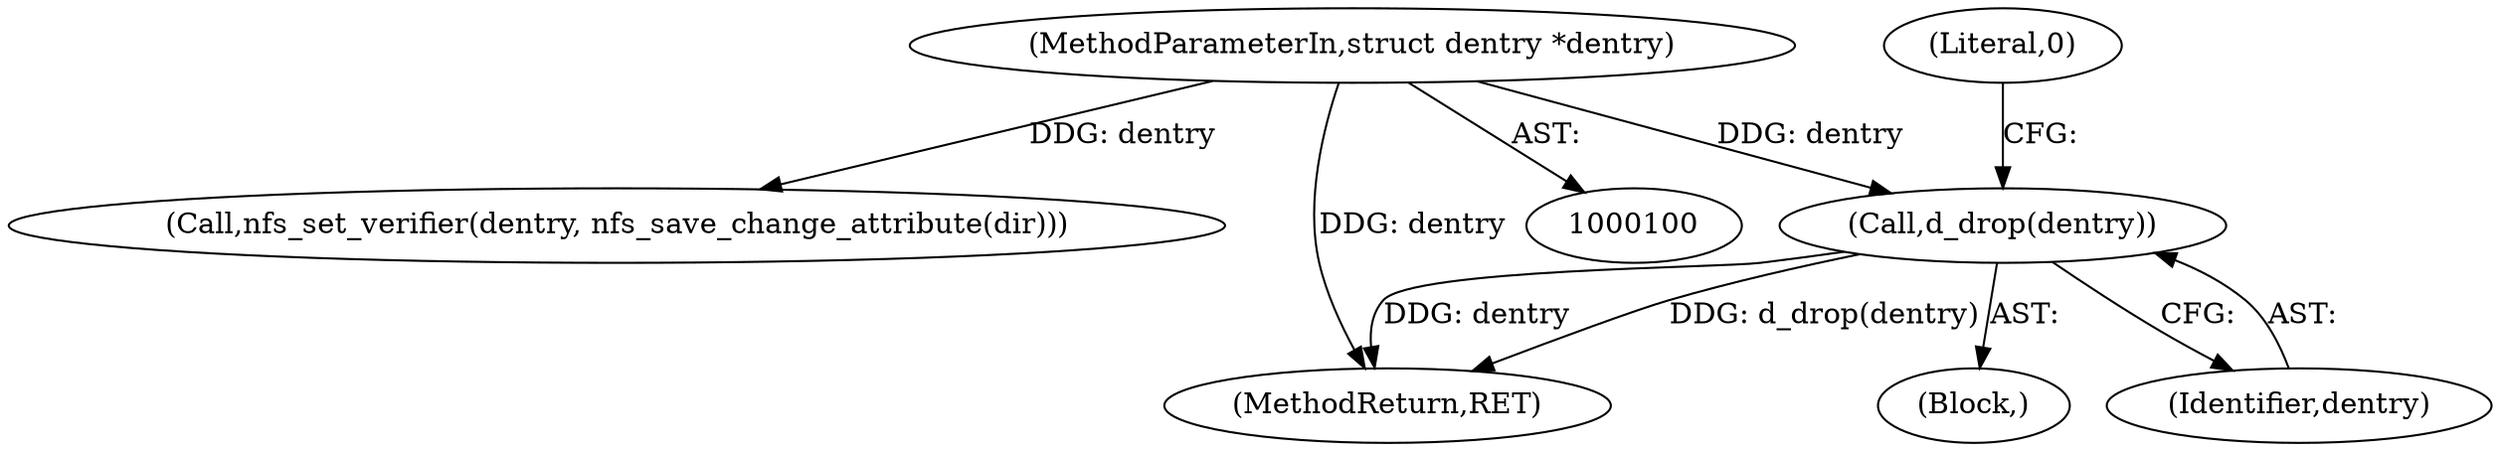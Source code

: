 digraph "0_linux_dc0b027dfadfcb8a5504f7d8052754bf8d501ab9_16@pointer" {
"1000178" [label="(Call,d_drop(dentry))"];
"1000102" [label="(MethodParameterIn,struct dentry *dentry)"];
"1000178" [label="(Call,d_drop(dentry))"];
"1000161" [label="(Call,nfs_set_verifier(dentry, nfs_save_change_attribute(dir)))"];
"1000102" [label="(MethodParameterIn,struct dentry *dentry)"];
"1000182" [label="(MethodReturn,RET)"];
"1000105" [label="(Block,)"];
"1000181" [label="(Literal,0)"];
"1000179" [label="(Identifier,dentry)"];
"1000178" -> "1000105"  [label="AST: "];
"1000178" -> "1000179"  [label="CFG: "];
"1000179" -> "1000178"  [label="AST: "];
"1000181" -> "1000178"  [label="CFG: "];
"1000178" -> "1000182"  [label="DDG: d_drop(dentry)"];
"1000178" -> "1000182"  [label="DDG: dentry"];
"1000102" -> "1000178"  [label="DDG: dentry"];
"1000102" -> "1000100"  [label="AST: "];
"1000102" -> "1000182"  [label="DDG: dentry"];
"1000102" -> "1000161"  [label="DDG: dentry"];
}
